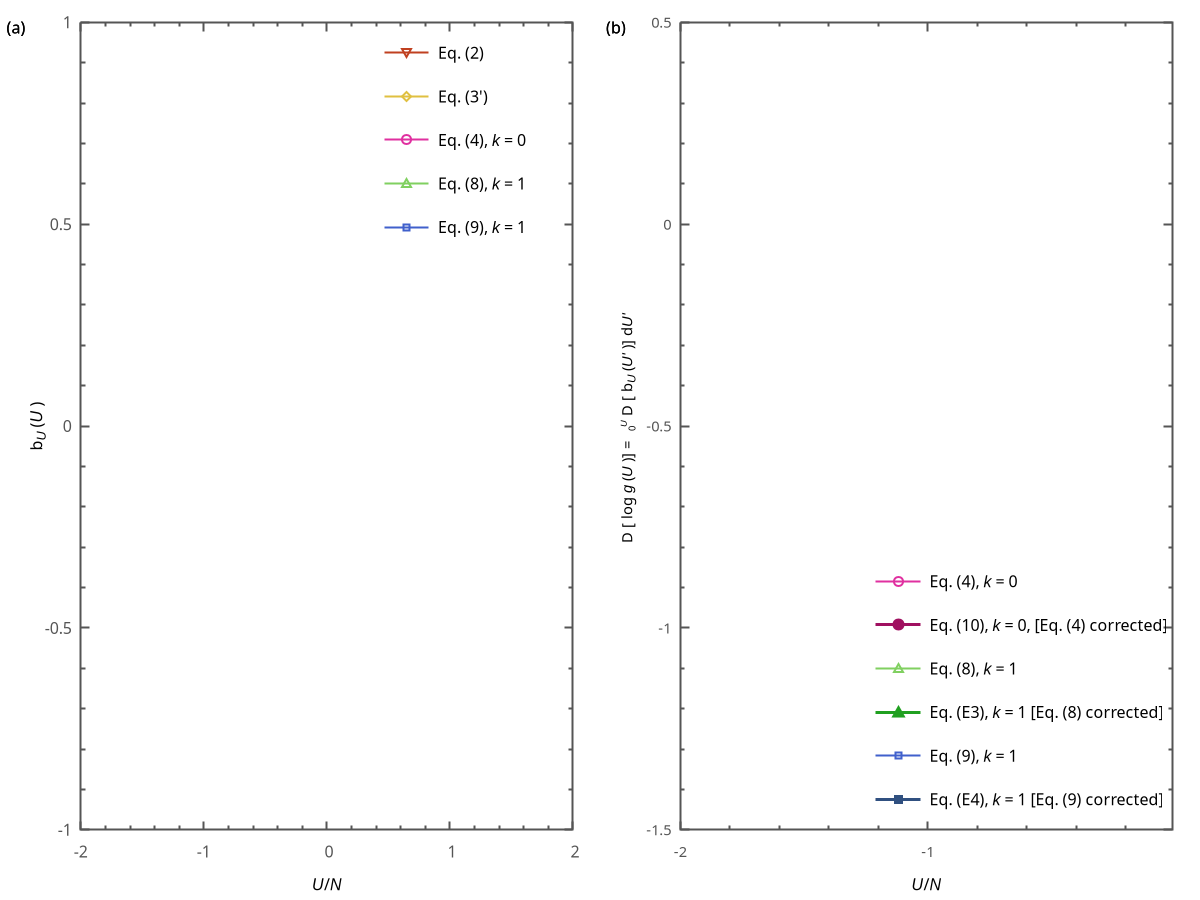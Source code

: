 #!/usr/bin/env gnuplot
unset multiplot
reset
set terminal postscript enhanced font 'Arial, 11' size 10, 3.5
set output "isent.ps"
set multiplot


# system size
N=1024
N16=256


dx = 0.005
dy = 0.03

set label "(a)" at screen dx, 1 - dy
set label "(b)" at screen 0.5 + dx, 1 - dy

set size 0.5, 1.0
set origin 0.0, 0.0

# Line style for axes
set style line 80 lt 1
set style line 80 lt rgb "#555555" lw 2
set border 15 back linestyle 80  # Remove border on top and right.

# Line style for grid
set style line 81 lt 0 lw 1 # dotted
set style line 81 lt rgb "#cccccc" # light gray
#set grid mxtics xtics mytics ytics back linestyle 81

#set tics font "Arial, 18"

set style line 1 lt rgb "#c04020" lw 2 pt 10  ps 1.5  # dark red
set style line 2 lt rgb "#e0c040" lw 2 pt 12  ps 1.5  # yellow to orange
set style line 3 lt rgb "#e030a0" lw 2 pt 6   ps 1.5  # bright magenta
set style line 4 lt rgb "#80d060" lw 2 pt 8   ps 1.5  # dark green
set style line 5 lt rgb "#4060cc" lw 2 pt 4   ps 1.  # navy blue
set style line 6 lt rgb "#30e0e0" lw 2 pt 14  ps 1.  # cyan

set style line 9 lt rgb "#000000" lw 1 pt 1   ps 1  # black line
set style line 8 lt rgb "#808080" lw 2 pt 1   ps 1  # gray line

set style line 13 lt rgb "#a01060" lw 3 pt 7   ps 1.5  # bright magenta
set style line 14 lt rgb "#20a020" lw 3 pt 9   ps 1.5  # dark green
set style line 15 lt rgb "#305080" lw 3 pt 5   ps 1.  # navy blue

#set style line 13 lt 1
#set style line 14 lt 1
#set style line 15 lt 1

set mxtics 5
set xtics 1.0 offset 0, 0.0
set xlabel "{/Arial-Italic U}/{/Arial-Italic N}" offset 0, 0.0

set mytics 5
set ytics 0.5  offset 0, 0.0
set ylabel "{/Symbol-Oblique b}_{/Arial-Italic U} ({/Arial-Italic U} )" offset 2.0, 0

set key right top Left reverse spacing 2.0

plot [-2:2][-1:1] -100 w l ls 8 not, \
  "profis32.dat" u ($1/N):10 w l ls 9 t "Reference", \
  ""             u ($1/N):3  w l ls 1 not, \
  ""             u ($1/N):3  every 32 w p ls 1 not, \
  -10                        w lp ls 1 t "Eq. (2)", \
  ""             u ($1/N):4  w l ls 2 not, \
  ""             u ($1/N):4  every 32 w p ls 2 not, \
  -10                        w lp ls 2 t "Eq. (3')", \
  ""             u ($1/N):5  w l ls 3 not, \
  ""             u ($1/N):5  every 32 w p ls 3 not, \
  -10                        w lp ls 3 t "Eq. (4), {/Arial-Italic k} = 0", \
  ""             u ($1/N):7  w l ls 4 not, \
  ""             u ($1/N):7  every 32 w p ls 4 not, \
  -10                        w lp ls 4 t "Eq. (8), {/Arial-Italic k} = 1", \
  ""             u ($1/N):9  w l ls 5 not, \
  ""             u ($1/N):9  every 32 w p ls 5 not, \
  -10                        w lp ls 5 t "Eq. (9), {/Arial-Italic k} = 1"

#  "profis16.dat" u ($1/N16):5  w l ls 6 not, \
#  ""             u ($1/N16):5  every 32 w p ls 6 not, \
#  -10                        w lp ls 6 t "Eq. (3), 16x16"

#insetx0 = 0.1
#insety0 = 0.085
#insetw = 0.51
#inseth = 0.42

set size 0.5, 1.0
set origin 0.5, 0.0

# erase the background 
#set object 1 rectangle from graph 0,0 to graph 1,1 behind fc rgb "#ffffff"
#set object 1 rectangle from screen insetx0,insety0 to screen insetx0+insetw,insety0+inseth behind fc rgb "#ffffff"

insetfont=", 11"
set mxtics 5
set xtics 1.0 offset 0, 0.0 font insetfont
# set xlabel "U/N" offset 0, 1.5 font insetfont

set mytics 5
set ytics 0.5  offset 0.0, 0.0  font insetfont
# {/Symbol \362} is the integral sign
# make it a subscript but with larger font
# &{i} is a thin space
set ylabel "{/=11 {/Symbol-Oblique D}&{i}[&{i}log&{i}{/Arial-Italic g}&{i}({/Arial-Italic U}&{i})] = &{i}_{/*2.0 {/Symbol-Oblique \362}}@_{/*0.8 &{i}0}^{/*.8 &{n}{/Arial-Italic U}} {/Symbol-Oblique D}&{i}[&{i}{/Symbol-Oblique b}_{/Arial-Italic U}&{i}({/Arial-Italic U'}&{i})] d{/Arial-Italic U'} }" offset 1.0, 0 font insetfont

set key right bottom width -10

delx = 0.01

plot [-2.0:-delx][-1.5:0.5] \
  "profis32.dat" u ($1/N):11  w l ls 3 not, \
  ""             u ($1/N):11  every 32 w p ls 3 ps 1.2 not, \
  -10                         w lp ls 3 t "Eq. (4), {/Arial-Italic k} = 0", \
  "is32x.dat"    u ($1/N):($7+$9+$10+7.38) w l ls 13 not, \
  ""             u ($1/N):($7+$9+$10+7.38) every 32 w p ls 13 ps 1.2 not, \
  -10                         w lp ls 13 t "Eq. (10), {/Arial-Italic k} = 0, [Eq. (4) corrected]", \
  "profis32.dat" u ($1/N):13  w l ls 4 not, \
  ""             u ($1/N):13  every 32 w p ls 4 ps 1.5 not, \
  -10                         w lp ls 4 t "Eq. (8), {/Arial-Italic k} = 1", \
  "is32x.dat"    u ($1/N):($15+$17+$18-2.04)  w l ls 14 not, \
  ""             u ($1/N):($15+$17+$18-2.04) every 32 w p ls 14 not, \
  -10                         w lp ls 14 t "Eq. (E3), {/Arial-Italic k} = 1 [Eq. (8) corrected]", \
  "profis32.dat" u ($1/N):15  w l ls 5 not, \
  ""             u ($1/N):15  every 32 w p ls 5 ps 1.2 not, \
  -10                         w lp ls 5 t "Eq. (9), {/Arial-Italic k} = 1", \
  "is32x.dat"    u ($1/N):($22+$23) w l ls 15 not, \
  ""             u ($1/N):($22+$23) every 32 w p ls 15 not, \
  -10                         w lp ls 15 t "Eq. (E4), {/Arial-Italic k} = 1 [Eq. (9) corrected]"
  
  
#  "profis16.dat" u ($1/N16):11  w l ls 6 not, \
#  ""             u ($1/N16):11  every 32 w p ls 6 not, \
#  -10                         w lp ls 6 not

unset multiplot
unset output
set terminal wxt
reset
